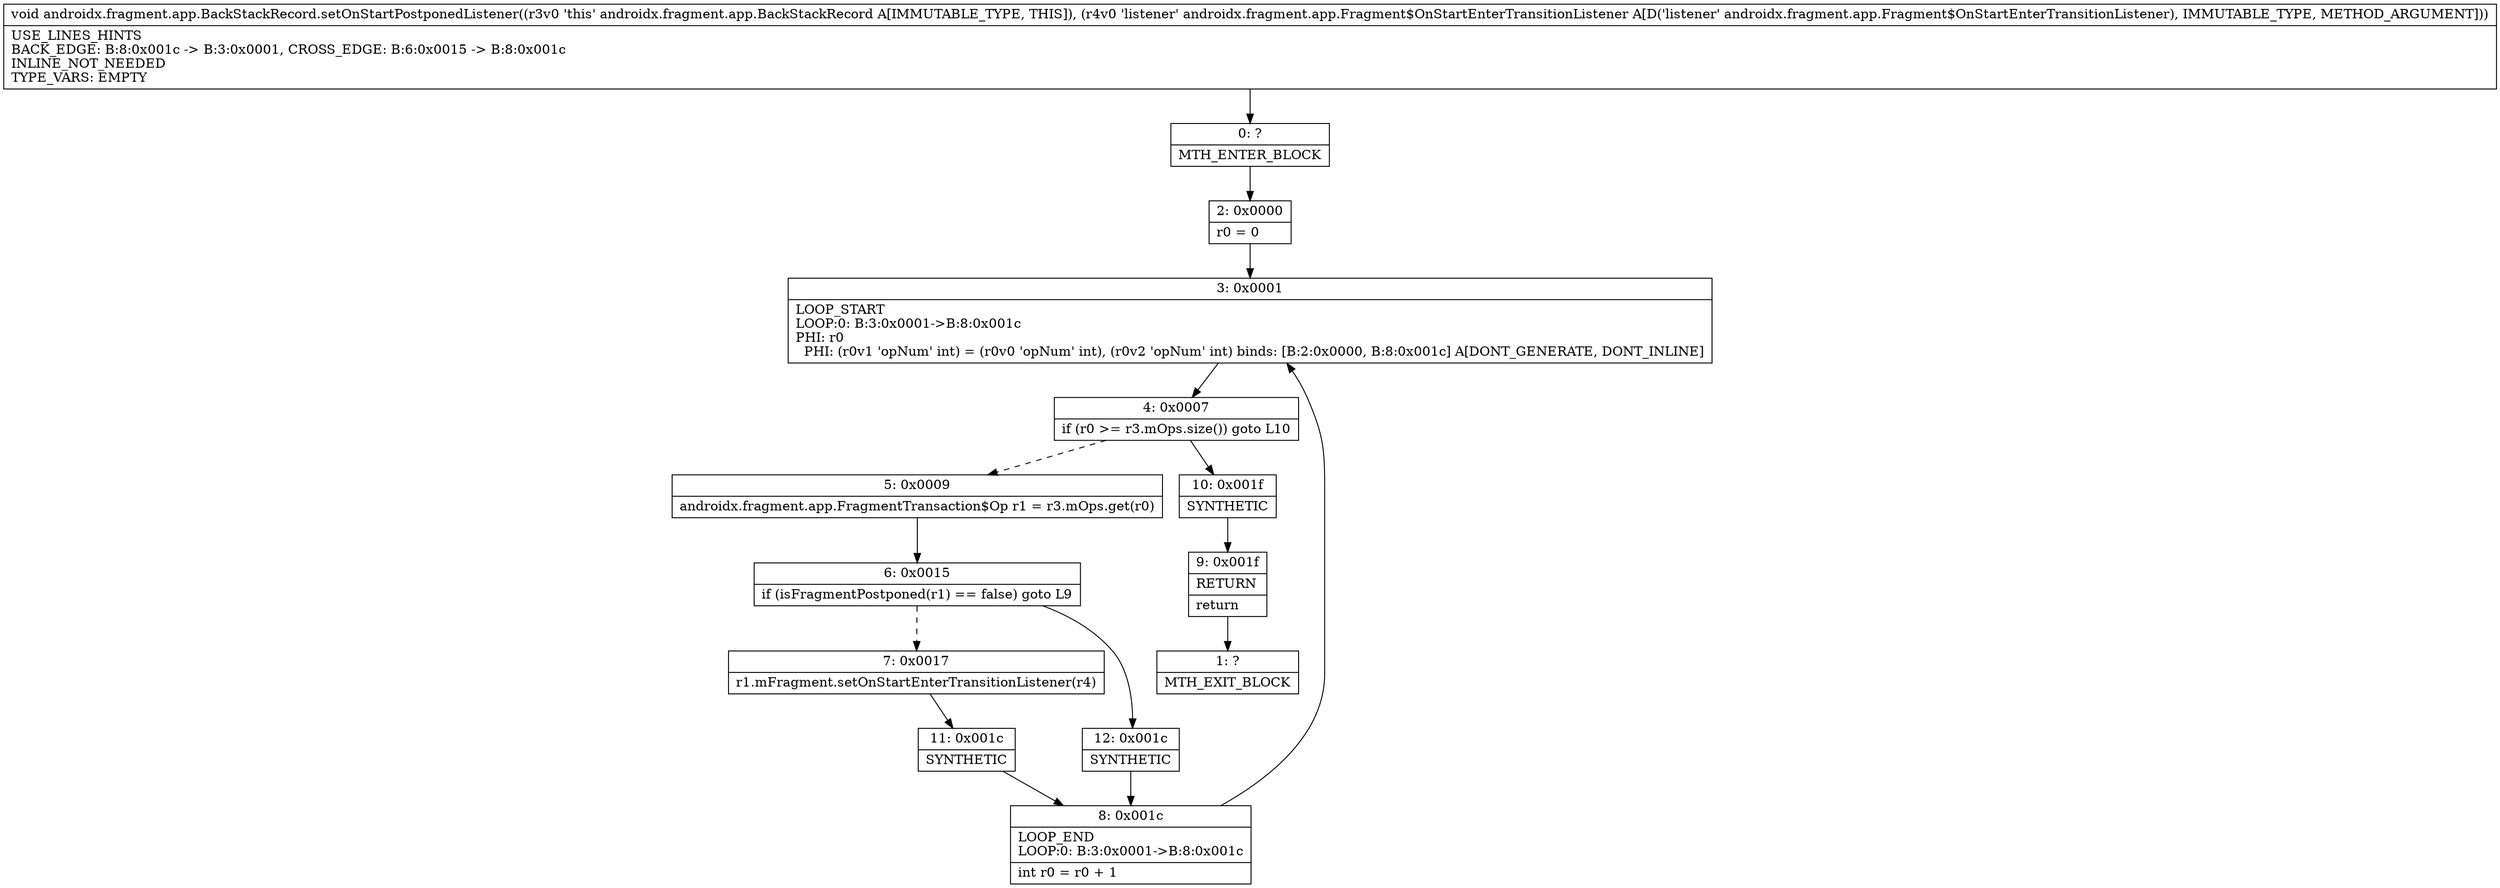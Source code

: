 digraph "CFG forandroidx.fragment.app.BackStackRecord.setOnStartPostponedListener(Landroidx\/fragment\/app\/Fragment$OnStartEnterTransitionListener;)V" {
Node_0 [shape=record,label="{0\:\ ?|MTH_ENTER_BLOCK\l}"];
Node_2 [shape=record,label="{2\:\ 0x0000|r0 = 0\l}"];
Node_3 [shape=record,label="{3\:\ 0x0001|LOOP_START\lLOOP:0: B:3:0x0001\-\>B:8:0x001c\lPHI: r0 \l  PHI: (r0v1 'opNum' int) = (r0v0 'opNum' int), (r0v2 'opNum' int) binds: [B:2:0x0000, B:8:0x001c] A[DONT_GENERATE, DONT_INLINE]\l}"];
Node_4 [shape=record,label="{4\:\ 0x0007|if (r0 \>= r3.mOps.size()) goto L10\l}"];
Node_5 [shape=record,label="{5\:\ 0x0009|androidx.fragment.app.FragmentTransaction$Op r1 = r3.mOps.get(r0)\l}"];
Node_6 [shape=record,label="{6\:\ 0x0015|if (isFragmentPostponed(r1) == false) goto L9\l}"];
Node_7 [shape=record,label="{7\:\ 0x0017|r1.mFragment.setOnStartEnterTransitionListener(r4)\l}"];
Node_11 [shape=record,label="{11\:\ 0x001c|SYNTHETIC\l}"];
Node_8 [shape=record,label="{8\:\ 0x001c|LOOP_END\lLOOP:0: B:3:0x0001\-\>B:8:0x001c\l|int r0 = r0 + 1\l}"];
Node_12 [shape=record,label="{12\:\ 0x001c|SYNTHETIC\l}"];
Node_10 [shape=record,label="{10\:\ 0x001f|SYNTHETIC\l}"];
Node_9 [shape=record,label="{9\:\ 0x001f|RETURN\l|return\l}"];
Node_1 [shape=record,label="{1\:\ ?|MTH_EXIT_BLOCK\l}"];
MethodNode[shape=record,label="{void androidx.fragment.app.BackStackRecord.setOnStartPostponedListener((r3v0 'this' androidx.fragment.app.BackStackRecord A[IMMUTABLE_TYPE, THIS]), (r4v0 'listener' androidx.fragment.app.Fragment$OnStartEnterTransitionListener A[D('listener' androidx.fragment.app.Fragment$OnStartEnterTransitionListener), IMMUTABLE_TYPE, METHOD_ARGUMENT]))  | USE_LINES_HINTS\lBACK_EDGE: B:8:0x001c \-\> B:3:0x0001, CROSS_EDGE: B:6:0x0015 \-\> B:8:0x001c\lINLINE_NOT_NEEDED\lTYPE_VARS: EMPTY\l}"];
MethodNode -> Node_0;Node_0 -> Node_2;
Node_2 -> Node_3;
Node_3 -> Node_4;
Node_4 -> Node_5[style=dashed];
Node_4 -> Node_10;
Node_5 -> Node_6;
Node_6 -> Node_7[style=dashed];
Node_6 -> Node_12;
Node_7 -> Node_11;
Node_11 -> Node_8;
Node_8 -> Node_3;
Node_12 -> Node_8;
Node_10 -> Node_9;
Node_9 -> Node_1;
}

